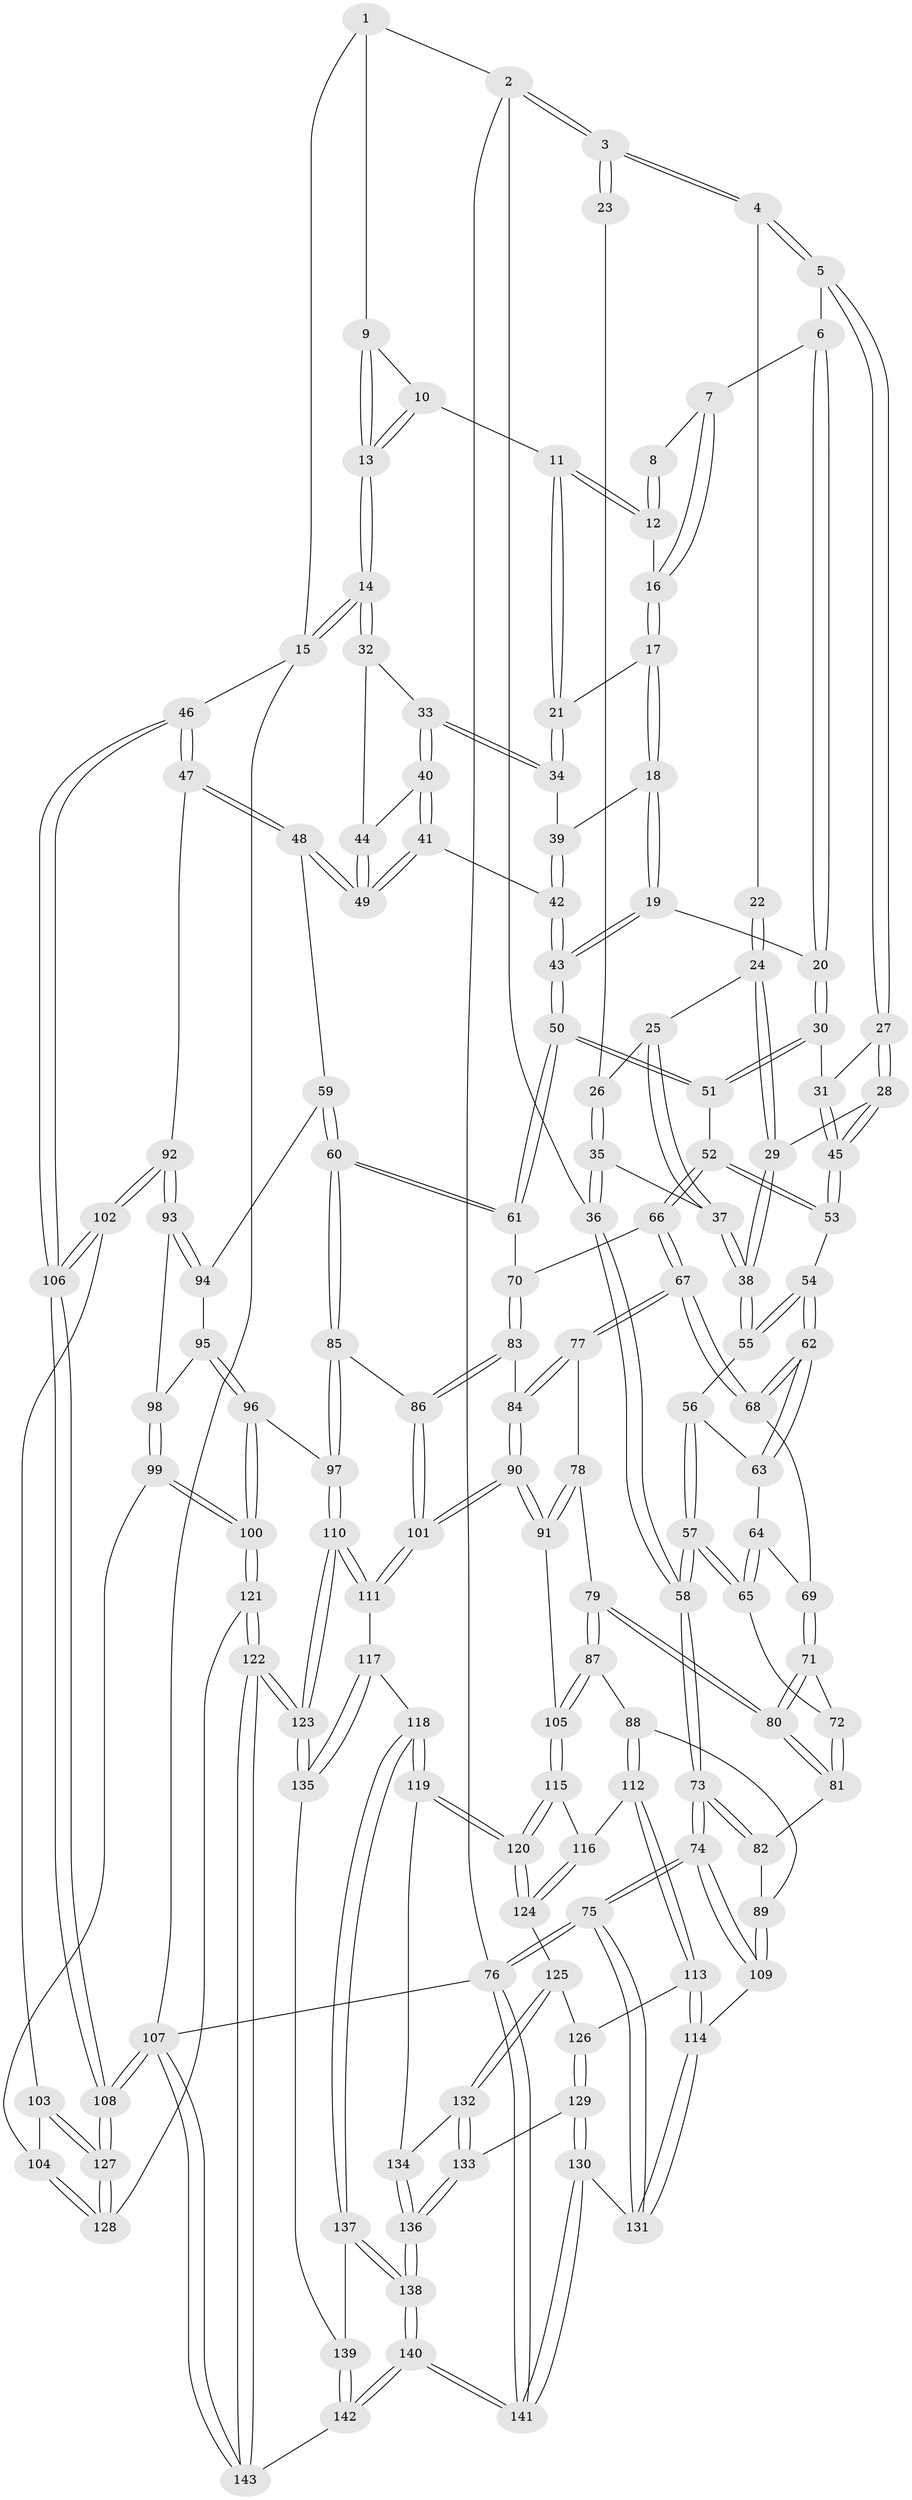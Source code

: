 // Generated by graph-tools (version 1.1) at 2025/17/03/09/25 04:17:20]
// undirected, 143 vertices, 354 edges
graph export_dot {
graph [start="1"]
  node [color=gray90,style=filled];
  1 [pos="+0.9410861747086205+0"];
  2 [pos="+0+0"];
  3 [pos="+0+0"];
  4 [pos="+0.39224341513056904+0"];
  5 [pos="+0.4219642400773191+0"];
  6 [pos="+0.5775736041442784+0"];
  7 [pos="+0.6275259174382584+0"];
  8 [pos="+0.8951119636110373+0"];
  9 [pos="+0.9480438997103269+0"];
  10 [pos="+0.9084083039484095+0.07835412459015283"];
  11 [pos="+0.8875356986052946+0.07245406236432593"];
  12 [pos="+0.8834433404957126+0.06412783550010691"];
  13 [pos="+1+0.14423651519836436"];
  14 [pos="+1+0.23958686770384172"];
  15 [pos="+1+0.2687710099931359"];
  16 [pos="+0.676583000649421+0"];
  17 [pos="+0.7098497993664805+0.048710259398606376"];
  18 [pos="+0.6345219942982331+0.18928432929321742"];
  19 [pos="+0.6273718857033357+0.19528898383237261"];
  20 [pos="+0.5864473554225375+0.19838153778344403"];
  21 [pos="+0.7943719272803216+0.1346547337737155"];
  22 [pos="+0.35323607801522316+0"];
  23 [pos="+0.21234740211019204+0.10333896951341101"];
  24 [pos="+0.289236129325828+0.12387003592793785"];
  25 [pos="+0.26693754541605785+0.1254732972241132"];
  26 [pos="+0.21547673201144546+0.12766877978395255"];
  27 [pos="+0.4476012957603648+0.0725154705957173"];
  28 [pos="+0.3710079868442769+0.23123548942426625"];
  29 [pos="+0.3220692997826774+0.22340381499682585"];
  30 [pos="+0.5852312132598064+0.19891120656589523"];
  31 [pos="+0.5536288871121308+0.1982394962668186"];
  32 [pos="+0.8640349075806745+0.21538771461560838"];
  33 [pos="+0.8055862405168333+0.17543637508896073"];
  34 [pos="+0.797229498458214+0.1648432557308126"];
  35 [pos="+0.13589859562767684+0.19064971095105268"];
  36 [pos="+0+0"];
  37 [pos="+0.17941818837450685+0.2477466516812264"];
  38 [pos="+0.20487926986684332+0.2820778516647706"];
  39 [pos="+0.7502064955560479+0.18994469019437518"];
  40 [pos="+0.7642015923088622+0.28477768067055614"];
  41 [pos="+0.760324208788579+0.29036633799201"];
  42 [pos="+0.7108889038862618+0.2949720700648628"];
  43 [pos="+0.7054411204058992+0.2973391525659293"];
  44 [pos="+0.8478989100648732+0.2446416767043761"];
  45 [pos="+0.43250009222854885+0.29305237758437674"];
  46 [pos="+1+0.42387066891856007"];
  47 [pos="+1+0.43785557266103264"];
  48 [pos="+0.900812277664637+0.4727422302775814"];
  49 [pos="+0.8245182631298325+0.33242462674849443"];
  50 [pos="+0.6679561907341245+0.38687217037373495"];
  51 [pos="+0.5926272425528218+0.3632427705327507"];
  52 [pos="+0.49064891694086915+0.38294938918862137"];
  53 [pos="+0.4370737427015602+0.3232282352993296"];
  54 [pos="+0.334544553076613+0.39132459553036"];
  55 [pos="+0.20461731775199016+0.2835840659879275"];
  56 [pos="+0.17837159457947815+0.32831372633187317"];
  57 [pos="+0+0.36103554595841897"];
  58 [pos="+0+0.35265290110631564"];
  59 [pos="+0.8280232987796964+0.5097399375041456"];
  60 [pos="+0.7884357698805097+0.5183818667013325"];
  61 [pos="+0.6749861900497135+0.3993777271456285"];
  62 [pos="+0.31770953970801696+0.4442898478660637"];
  63 [pos="+0.17853105803340544+0.3677508663475662"];
  64 [pos="+0.17094448646841812+0.39795321719793764"];
  65 [pos="+0.0304545828538112+0.4638727972432428"];
  66 [pos="+0.48153485916264976+0.47751357958013174"];
  67 [pos="+0.3593126607649306+0.53711946568657"];
  68 [pos="+0.3175051316039919+0.4780339182102729"];
  69 [pos="+0.1952501763965104+0.4823249877303854"];
  70 [pos="+0.5333358426894519+0.5238592083600453"];
  71 [pos="+0.18398227292967076+0.5024945269237144"];
  72 [pos="+0.06358577110397627+0.5042772929022064"];
  73 [pos="+0+0.5777976046077622"];
  74 [pos="+0+0.8500145439235034"];
  75 [pos="+0+0.9740764744280693"];
  76 [pos="+0+1"];
  77 [pos="+0.357575063923323+0.5452747101710332"];
  78 [pos="+0.32457116006075265+0.5764155381517524"];
  79 [pos="+0.2027918428345839+0.6277124330393292"];
  80 [pos="+0.19255814219275505+0.5932687741421071"];
  81 [pos="+0.06687918273448736+0.5316694131030056"];
  82 [pos="+0.05840495805200117+0.5894556841172073"];
  83 [pos="+0.5578150447167963+0.5651294720335903"];
  84 [pos="+0.4289885255177248+0.6356370062685949"];
  85 [pos="+0.6969551230891118+0.6231076640581573"];
  86 [pos="+0.6101480822583293+0.6063163759778061"];
  87 [pos="+0.19997782058670188+0.6336206700674267"];
  88 [pos="+0.16162152031078644+0.6712237683576885"];
  89 [pos="+0.09505029834791903+0.6718631837838385"];
  90 [pos="+0.4399326996934485+0.717194456112031"];
  91 [pos="+0.3399250798548728+0.7141626608986714"];
  92 [pos="+0.9360384589621487+0.697498603487168"];
  93 [pos="+0.9308555657540307+0.6933473215827165"];
  94 [pos="+0.8495215893471488+0.5719692359104454"];
  95 [pos="+0.8664479520958572+0.6598187224748228"];
  96 [pos="+0.8472008499429188+0.7417612311874988"];
  97 [pos="+0.699444384349303+0.6453970976374628"];
  98 [pos="+0.8869634037085193+0.6843444050798032"];
  99 [pos="+0.8790048477651689+0.7645451373453568"];
  100 [pos="+0.8661607348281286+0.7660385554061788"];
  101 [pos="+0.4642672418182069+0.7413656758129271"];
  102 [pos="+0.9386496827619056+0.7308760991269011"];
  103 [pos="+0.9192166523366939+0.7555039321519034"];
  104 [pos="+0.9009150362296415+0.7649843900105057"];
  105 [pos="+0.3235591499584059+0.7226997397639223"];
  106 [pos="+1+0.7078516983905178"];
  107 [pos="+1+1"];
  108 [pos="+1+1"];
  109 [pos="+0.03256128808294074+0.7148632639070048"];
  110 [pos="+0.6619540396783841+0.8489899298704165"];
  111 [pos="+0.4764656464259559+0.7862796888839851"];
  112 [pos="+0.1769437524324984+0.716367335275805"];
  113 [pos="+0.16125754709284654+0.808183405678068"];
  114 [pos="+0.1391284557321334+0.8281013091898437"];
  115 [pos="+0.3083047770082108+0.7523925936373549"];
  116 [pos="+0.25272812928727334+0.7644739814160416"];
  117 [pos="+0.469781731175826+0.7942717191646177"];
  118 [pos="+0.39190120646920107+0.8636483277910116"];
  119 [pos="+0.34668080606932977+0.8584065737679913"];
  120 [pos="+0.33671661044361195+0.8446750819733239"];
  121 [pos="+0.7407848729185283+0.931684356538292"];
  122 [pos="+0.7205888432465983+0.9413344590869196"];
  123 [pos="+0.6854031835076672+0.8973024613804952"];
  124 [pos="+0.24344381312118574+0.8145975576320028"];
  125 [pos="+0.22488107954321823+0.8291338416653496"];
  126 [pos="+0.20063199326664558+0.8221147076406858"];
  127 [pos="+1+0.9800216824603707"];
  128 [pos="+0.9575611354080417+0.9096346543258734"];
  129 [pos="+0.18648312945671083+0.9148572108180045"];
  130 [pos="+0.1683716996139508+0.9150794686665787"];
  131 [pos="+0.13440790402462663+0.8369219486674851"];
  132 [pos="+0.22942045752041595+0.8515560210225677"];
  133 [pos="+0.196802928673786+0.9151239912769821"];
  134 [pos="+0.3042673232567958+0.8928147774727752"];
  135 [pos="+0.5014269728422385+0.9393065614479221"];
  136 [pos="+0.2669985050178443+0.9528534830653699"];
  137 [pos="+0.4096735297424705+0.9252315388199798"];
  138 [pos="+0.2946727282655261+1"];
  139 [pos="+0.4687924125269085+0.9624213804848983"];
  140 [pos="+0.2760221509399519+1"];
  141 [pos="+0+1"];
  142 [pos="+0.5253422177743836+1"];
  143 [pos="+0.7008093891362914+1"];
  1 -- 2;
  1 -- 9;
  1 -- 15;
  2 -- 3;
  2 -- 3;
  2 -- 36;
  2 -- 76;
  3 -- 4;
  3 -- 4;
  3 -- 23;
  3 -- 23;
  4 -- 5;
  4 -- 5;
  4 -- 22;
  5 -- 6;
  5 -- 27;
  5 -- 27;
  6 -- 7;
  6 -- 20;
  6 -- 20;
  7 -- 8;
  7 -- 16;
  7 -- 16;
  8 -- 12;
  8 -- 12;
  9 -- 10;
  9 -- 13;
  9 -- 13;
  10 -- 11;
  10 -- 13;
  10 -- 13;
  11 -- 12;
  11 -- 12;
  11 -- 21;
  11 -- 21;
  12 -- 16;
  13 -- 14;
  13 -- 14;
  14 -- 15;
  14 -- 15;
  14 -- 32;
  14 -- 32;
  15 -- 46;
  15 -- 107;
  16 -- 17;
  16 -- 17;
  17 -- 18;
  17 -- 18;
  17 -- 21;
  18 -- 19;
  18 -- 19;
  18 -- 39;
  19 -- 20;
  19 -- 43;
  19 -- 43;
  20 -- 30;
  20 -- 30;
  21 -- 34;
  21 -- 34;
  22 -- 24;
  22 -- 24;
  23 -- 26;
  24 -- 25;
  24 -- 29;
  24 -- 29;
  25 -- 26;
  25 -- 37;
  25 -- 37;
  26 -- 35;
  26 -- 35;
  27 -- 28;
  27 -- 28;
  27 -- 31;
  28 -- 29;
  28 -- 45;
  28 -- 45;
  29 -- 38;
  29 -- 38;
  30 -- 31;
  30 -- 51;
  30 -- 51;
  31 -- 45;
  31 -- 45;
  32 -- 33;
  32 -- 44;
  33 -- 34;
  33 -- 34;
  33 -- 40;
  33 -- 40;
  34 -- 39;
  35 -- 36;
  35 -- 36;
  35 -- 37;
  36 -- 58;
  36 -- 58;
  37 -- 38;
  37 -- 38;
  38 -- 55;
  38 -- 55;
  39 -- 42;
  39 -- 42;
  40 -- 41;
  40 -- 41;
  40 -- 44;
  41 -- 42;
  41 -- 49;
  41 -- 49;
  42 -- 43;
  42 -- 43;
  43 -- 50;
  43 -- 50;
  44 -- 49;
  44 -- 49;
  45 -- 53;
  45 -- 53;
  46 -- 47;
  46 -- 47;
  46 -- 106;
  46 -- 106;
  47 -- 48;
  47 -- 48;
  47 -- 92;
  48 -- 49;
  48 -- 49;
  48 -- 59;
  50 -- 51;
  50 -- 51;
  50 -- 61;
  50 -- 61;
  51 -- 52;
  52 -- 53;
  52 -- 53;
  52 -- 66;
  52 -- 66;
  53 -- 54;
  54 -- 55;
  54 -- 55;
  54 -- 62;
  54 -- 62;
  55 -- 56;
  56 -- 57;
  56 -- 57;
  56 -- 63;
  57 -- 58;
  57 -- 58;
  57 -- 65;
  57 -- 65;
  58 -- 73;
  58 -- 73;
  59 -- 60;
  59 -- 60;
  59 -- 94;
  60 -- 61;
  60 -- 61;
  60 -- 85;
  60 -- 85;
  61 -- 70;
  62 -- 63;
  62 -- 63;
  62 -- 68;
  62 -- 68;
  63 -- 64;
  64 -- 65;
  64 -- 65;
  64 -- 69;
  65 -- 72;
  66 -- 67;
  66 -- 67;
  66 -- 70;
  67 -- 68;
  67 -- 68;
  67 -- 77;
  67 -- 77;
  68 -- 69;
  69 -- 71;
  69 -- 71;
  70 -- 83;
  70 -- 83;
  71 -- 72;
  71 -- 80;
  71 -- 80;
  72 -- 81;
  72 -- 81;
  73 -- 74;
  73 -- 74;
  73 -- 82;
  73 -- 82;
  74 -- 75;
  74 -- 75;
  74 -- 109;
  74 -- 109;
  75 -- 76;
  75 -- 76;
  75 -- 131;
  75 -- 131;
  76 -- 141;
  76 -- 141;
  76 -- 107;
  77 -- 78;
  77 -- 84;
  77 -- 84;
  78 -- 79;
  78 -- 91;
  78 -- 91;
  79 -- 80;
  79 -- 80;
  79 -- 87;
  79 -- 87;
  80 -- 81;
  80 -- 81;
  81 -- 82;
  82 -- 89;
  83 -- 84;
  83 -- 86;
  83 -- 86;
  84 -- 90;
  84 -- 90;
  85 -- 86;
  85 -- 97;
  85 -- 97;
  86 -- 101;
  86 -- 101;
  87 -- 88;
  87 -- 105;
  87 -- 105;
  88 -- 89;
  88 -- 112;
  88 -- 112;
  89 -- 109;
  89 -- 109;
  90 -- 91;
  90 -- 91;
  90 -- 101;
  90 -- 101;
  91 -- 105;
  92 -- 93;
  92 -- 93;
  92 -- 102;
  92 -- 102;
  93 -- 94;
  93 -- 94;
  93 -- 98;
  94 -- 95;
  95 -- 96;
  95 -- 96;
  95 -- 98;
  96 -- 97;
  96 -- 100;
  96 -- 100;
  97 -- 110;
  97 -- 110;
  98 -- 99;
  98 -- 99;
  99 -- 100;
  99 -- 100;
  99 -- 104;
  100 -- 121;
  100 -- 121;
  101 -- 111;
  101 -- 111;
  102 -- 103;
  102 -- 106;
  102 -- 106;
  103 -- 104;
  103 -- 127;
  103 -- 127;
  104 -- 128;
  104 -- 128;
  105 -- 115;
  105 -- 115;
  106 -- 108;
  106 -- 108;
  107 -- 108;
  107 -- 108;
  107 -- 143;
  107 -- 143;
  108 -- 127;
  108 -- 127;
  109 -- 114;
  110 -- 111;
  110 -- 111;
  110 -- 123;
  110 -- 123;
  111 -- 117;
  112 -- 113;
  112 -- 113;
  112 -- 116;
  113 -- 114;
  113 -- 114;
  113 -- 126;
  114 -- 131;
  114 -- 131;
  115 -- 116;
  115 -- 120;
  115 -- 120;
  116 -- 124;
  116 -- 124;
  117 -- 118;
  117 -- 135;
  117 -- 135;
  118 -- 119;
  118 -- 119;
  118 -- 137;
  118 -- 137;
  119 -- 120;
  119 -- 120;
  119 -- 134;
  120 -- 124;
  120 -- 124;
  121 -- 122;
  121 -- 122;
  121 -- 128;
  122 -- 123;
  122 -- 123;
  122 -- 143;
  122 -- 143;
  123 -- 135;
  123 -- 135;
  124 -- 125;
  125 -- 126;
  125 -- 132;
  125 -- 132;
  126 -- 129;
  126 -- 129;
  127 -- 128;
  127 -- 128;
  129 -- 130;
  129 -- 130;
  129 -- 133;
  130 -- 131;
  130 -- 141;
  130 -- 141;
  132 -- 133;
  132 -- 133;
  132 -- 134;
  133 -- 136;
  133 -- 136;
  134 -- 136;
  134 -- 136;
  135 -- 139;
  136 -- 138;
  136 -- 138;
  137 -- 138;
  137 -- 138;
  137 -- 139;
  138 -- 140;
  138 -- 140;
  139 -- 142;
  139 -- 142;
  140 -- 141;
  140 -- 141;
  140 -- 142;
  140 -- 142;
  142 -- 143;
}
